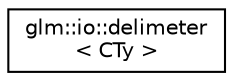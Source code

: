digraph "Graphical Class Hierarchy"
{
  edge [fontname="Helvetica",fontsize="10",labelfontname="Helvetica",labelfontsize="10"];
  node [fontname="Helvetica",fontsize="10",shape=record];
  rankdir="LR";
  Node1 [label="glm::io::delimeter\l\< CTy \>",height=0.2,width=0.4,color="black", fillcolor="white", style="filled",URL="$structglm_1_1io_1_1delimeter.html"];
}
